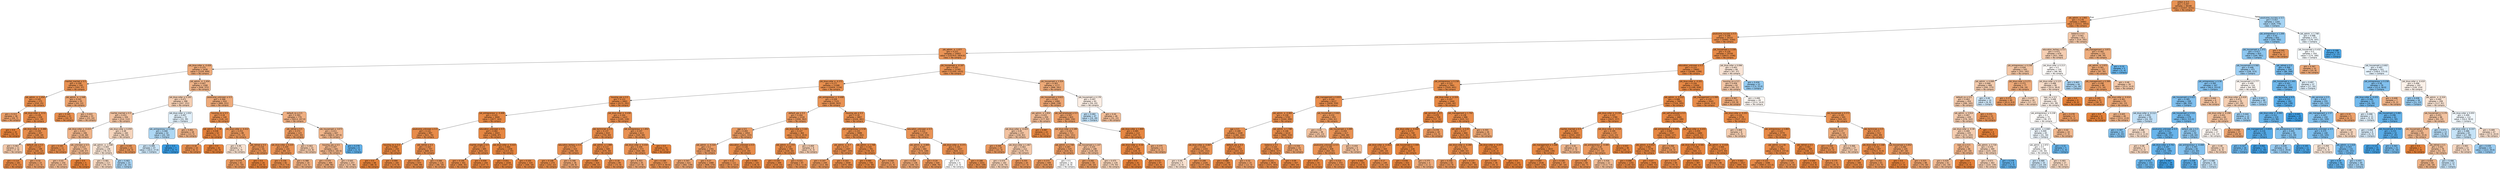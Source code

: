 digraph Tree {
node [shape=box, style="filled, rounded", color="black", fontname="helvetica"] ;
edge [fontname="helvetica"] ;
0 [label=<pdays &le; 0.5<br/>gini = 0.207<br/>samples = 36168<br/>value = [31937, 4231]<br/>class = No compra>, fillcolor="#e89253"] ;
1 [label=<job_admin. &le; 1.842<br/>gini = 0.178<br/>samples = 34963<br/>value = [31511, 3452]<br/>class = No compra>, fillcolor="#e88f4f"] ;
0 -> 1 [labeldistance=2.5, labelangle=45, headlabel="True"] ;
2 [label=<poutcome_success &le; 0.5<br/>gini = 0.168<br/>samples = 34152<br/>value = [30992, 3160]<br/>class = No compra>, fillcolor="#e88e4d"] ;
1 -> 2 ;
3 [label=<job_admin. &le; -1.077<br/>gini = 0.221<br/>samples = 14403<br/>value = [12579.0, 1824.0]<br/>class = No compra>, fillcolor="#e99356"] ;
2 -> 3 ;
4 [label=<job_blue-collar &le; -0.426<br/>gini = 0.375<br/>samples = 1638<br/>value = [1229, 409]<br/>class = No compra>, fillcolor="#eeab7b"] ;
3 -> 4 ;
5 [label=<marital_married &le; 0.5<br/>gini = 0.199<br/>samples = 330<br/>value = [293, 37]<br/>class = No compra>, fillcolor="#e89152"] ;
4 -> 5 ;
6 [label=<job_admin. &le; -1.454<br/>gini = 0.165<br/>samples = 275<br/>value = [250, 25]<br/>class = No compra>, fillcolor="#e88e4d"] ;
5 -> 6 ;
7 [label=<gini = 0.313<br/>samples = 36<br/>value = [29, 7]<br/>class = No compra>, fillcolor="#eb9f69"] ;
6 -> 7 ;
8 [label=<job_blue-collar &le; -0.51<br/>gini = 0.139<br/>samples = 239<br/>value = [221, 18]<br/>class = No compra>, fillcolor="#e78b49"] ;
6 -> 8 ;
9 [label=<gini = 0.0<br/>samples = 32<br/>value = [32, 0]<br/>class = No compra>, fillcolor="#e58139"] ;
8 -> 9 ;
10 [label=<job_blue-collar &le; -0.486<br/>gini = 0.159<br/>samples = 207<br/>value = [189, 18]<br/>class = No compra>, fillcolor="#e78d4c"] ;
8 -> 10 ;
11 [label=<gini = 0.463<br/>samples = 11<br/>value = [7, 4]<br/>class = No compra>, fillcolor="#f4c9aa"] ;
10 -> 11 ;
12 [label=<default_yes &le; 0.5<br/>gini = 0.133<br/>samples = 196<br/>value = [182, 14]<br/>class = No compra>, fillcolor="#e78b48"] ;
10 -> 12 ;
13 [label=<gini = 0.114<br/>samples = 181<br/>value = [170, 11]<br/>class = No compra>, fillcolor="#e78946"] ;
12 -> 13 ;
14 [label=<gini = 0.32<br/>samples = 15<br/>value = [12, 3]<br/>class = No compra>, fillcolor="#eca06a"] ;
12 -> 14 ;
15 [label=<job_admin. &le; -1.548<br/>gini = 0.341<br/>samples = 55<br/>value = [43, 12]<br/>class = No compra>, fillcolor="#eca470"] ;
5 -> 15 ;
16 [label=<gini = 0.165<br/>samples = 22<br/>value = [20, 2]<br/>class = No compra>, fillcolor="#e88e4d"] ;
15 -> 16 ;
17 [label=<gini = 0.422<br/>samples = 33<br/>value = [23, 10]<br/>class = No compra>, fillcolor="#f0b88f"] ;
15 -> 17 ;
18 [label=<job_admin. &le; -1.454<br/>gini = 0.407<br/>samples = 1308<br/>value = [936, 372]<br/>class = No compra>, fillcolor="#efb388"] ;
4 -> 18 ;
19 [label=<job_blue-collar &le; 0.193<br/>gini = 0.471<br/>samples = 398<br/>value = [247, 151]<br/>class = No compra>, fillcolor="#f5ceb2"] ;
18 -> 19 ;
20 [label=<marital_married &le; 0.5<br/>gini = 0.451<br/>samples = 326<br/>value = [214, 112]<br/>class = No compra>, fillcolor="#f3c3a1"] ;
19 -> 20 ;
21 [label=<job_blue-collar &le; -0.415<br/>gini = 0.411<br/>samples = 166<br/>value = [118, 48]<br/>class = No compra>, fillcolor="#f0b48a"] ;
20 -> 21 ;
22 [label=<gini = 0.165<br/>samples = 11<br/>value = [10, 1]<br/>class = No compra>, fillcolor="#e88e4d"] ;
21 -> 22 ;
23 [label=<job_unknown &le; 0.5<br/>gini = 0.423<br/>samples = 155<br/>value = [108, 47]<br/>class = No compra>, fillcolor="#f0b88f"] ;
21 -> 23 ;
24 [label=<gini = 0.43<br/>samples = 150<br/>value = [103, 47]<br/>class = No compra>, fillcolor="#f1ba93"] ;
23 -> 24 ;
25 [label=<gini = 0.0<br/>samples = 5<br/>value = [5, 0]<br/>class = No compra>, fillcolor="#e58139"] ;
23 -> 25 ;
26 [label=<job_blue-collar &le; 0.059<br/>gini = 0.48<br/>samples = 160<br/>value = [96, 64]<br/>class = No compra>, fillcolor="#f6d5bd"] ;
20 -> 26 ;
27 [label=<job_admin. &le; -1.548<br/>gini = 0.493<br/>samples = 139<br/>value = [78, 61]<br/>class = No compra>, fillcolor="#f9e4d4"] ;
26 -> 27 ;
28 [label=<gini = 0.481<br/>samples = 117<br/>value = [70, 47]<br/>class = No compra>, fillcolor="#f6d6be"] ;
27 -> 28 ;
29 [label=<gini = 0.463<br/>samples = 22<br/>value = [8, 14]<br/>class = Compra>, fillcolor="#aad5f4"] ;
27 -> 29 ;
30 [label=<gini = 0.245<br/>samples = 21<br/>value = [18, 3]<br/>class = No compra>, fillcolor="#e9965a"] ;
26 -> 30 ;
31 [label=<job_blue-collar &le; 1.032<br/>gini = 0.497<br/>samples = 72<br/>value = [33, 39]<br/>class = Compra>, fillcolor="#e1f0fb"] ;
19 -> 31 ;
32 [label=<job_entrepreneur &le; 0.238<br/>gini = 0.466<br/>samples = 54<br/>value = [20, 34]<br/>class = Compra>, fillcolor="#add7f4"] ;
31 -> 32 ;
33 [label=<gini = 0.489<br/>samples = 47<br/>value = [20.0, 27.0]<br/>class = Compra>, fillcolor="#cce6f8"] ;
32 -> 33 ;
34 [label=<gini = 0.0<br/>samples = 7<br/>value = [0, 7]<br/>class = Compra>, fillcolor="#399de5"] ;
32 -> 34 ;
35 [label=<gini = 0.401<br/>samples = 18<br/>value = [13, 5]<br/>class = No compra>, fillcolor="#efb185"] ;
31 -> 35 ;
36 [label=<poutcome_unknown &le; 0.5<br/>gini = 0.368<br/>samples = 910<br/>value = [689, 221]<br/>class = No compra>, fillcolor="#eda979"] ;
18 -> 36 ;
37 [label=<housing_no &le; 0.5<br/>gini = 0.18<br/>samples = 140<br/>value = [126, 14]<br/>class = No compra>, fillcolor="#e88f4f"] ;
36 -> 37 ;
38 [label=<job_admin. &le; -1.36<br/>gini = 0.038<br/>samples = 52<br/>value = [51, 1]<br/>class = No compra>, fillcolor="#e6833d"] ;
37 -> 38 ;
39 [label=<gini = 0.18<br/>samples = 10<br/>value = [9, 1]<br/>class = No compra>, fillcolor="#e88f4f"] ;
38 -> 39 ;
40 [label=<gini = 0.0<br/>samples = 42<br/>value = [42, 0]<br/>class = No compra>, fillcolor="#e58139"] ;
38 -> 40 ;
41 [label=<job_blue-collar &le; -0.412<br/>gini = 0.252<br/>samples = 88<br/>value = [75, 13]<br/>class = No compra>, fillcolor="#ea975b"] ;
37 -> 41 ;
42 [label=<gini = 0.49<br/>samples = 7<br/>value = [4, 3]<br/>class = No compra>, fillcolor="#f8e0ce"] ;
41 -> 42 ;
43 [label=<job_retired &le; 0.5<br/>gini = 0.216<br/>samples = 81<br/>value = [71, 10]<br/>class = No compra>, fillcolor="#e99355"] ;
41 -> 43 ;
44 [label=<gini = 0.274<br/>samples = 61<br/>value = [51, 10]<br/>class = No compra>, fillcolor="#ea9a60"] ;
43 -> 44 ;
45 [label=<gini = 0.0<br/>samples = 20<br/>value = [20, 0]<br/>class = No compra>, fillcolor="#e58139"] ;
43 -> 45 ;
46 [label=<default_no &le; 0.5<br/>gini = 0.393<br/>samples = 770<br/>value = [563.0, 207.0]<br/>class = No compra>, fillcolor="#efaf82"] ;
36 -> 46 ;
47 [label=<job_retired &le; 0.5<br/>gini = 0.272<br/>samples = 123<br/>value = [103, 20]<br/>class = No compra>, fillcolor="#ea995f"] ;
46 -> 47 ;
48 [label=<job_blue-collar &le; 0.225<br/>gini = 0.209<br/>samples = 101<br/>value = [89, 12]<br/>class = No compra>, fillcolor="#e99254"] ;
47 -> 48 ;
49 [label=<gini = 0.156<br/>samples = 82<br/>value = [75.0, 7.0]<br/>class = No compra>, fillcolor="#e78d4b"] ;
48 -> 49 ;
50 [label=<gini = 0.388<br/>samples = 19<br/>value = [14, 5]<br/>class = No compra>, fillcolor="#eeae80"] ;
48 -> 50 ;
51 [label=<gini = 0.463<br/>samples = 22<br/>value = [14, 8]<br/>class = No compra>, fillcolor="#f4c9aa"] ;
47 -> 51 ;
52 [label=<job_housemaid &le; 3.673<br/>gini = 0.411<br/>samples = 647<br/>value = [460.0, 187.0]<br/>class = No compra>, fillcolor="#f0b489"] ;
46 -> 52 ;
53 [label=<housing_yes &le; 0.5<br/>gini = 0.407<br/>samples = 641<br/>value = [459.0, 182.0]<br/>class = No compra>, fillcolor="#efb388"] ;
52 -> 53 ;
54 [label=<gini = 0.375<br/>samples = 384<br/>value = [288, 96]<br/>class = No compra>, fillcolor="#eeab7b"] ;
53 -> 54 ;
55 [label=<gini = 0.445<br/>samples = 257<br/>value = [171, 86]<br/>class = No compra>, fillcolor="#f2c09d"] ;
53 -> 55 ;
56 [label=<gini = 0.278<br/>samples = 6<br/>value = [1, 5]<br/>class = Compra>, fillcolor="#61b1ea"] ;
52 -> 56 ;
57 [label=<job_housemaid &le; -0.187<br/>gini = 0.197<br/>samples = 12765<br/>value = [11350, 1415]<br/>class = No compra>, fillcolor="#e89152"] ;
3 -> 57 ;
58 [label=<job_blue-collar &le; -0.372<br/>gini = 0.177<br/>samples = 11588<br/>value = [10454, 1134]<br/>class = No compra>, fillcolor="#e88f4e"] ;
57 -> 58 ;
59 [label=<housing_yes &le; 0.5<br/>gini = 0.122<br/>samples = 4463<br/>value = [4172, 291]<br/>class = No compra>, fillcolor="#e78a47"] ;
58 -> 59 ;
60 [label=<job_entrepreneur &le; -0.408<br/>gini = 0.101<br/>samples = 3040<br/>value = [2877, 163]<br/>class = No compra>, fillcolor="#e68844"] ;
59 -> 60 ;
61 [label=<poutcome_unknown &le; 0.5<br/>gini = 0.141<br/>samples = 997<br/>value = [921, 76]<br/>class = No compra>, fillcolor="#e78b49"] ;
60 -> 61 ;
62 [label=<housing_no &le; 0.5<br/>gini = 0.069<br/>samples = 250<br/>value = [241, 9]<br/>class = No compra>, fillcolor="#e68640"] ;
61 -> 62 ;
63 [label=<gini = 0.0<br/>samples = 68<br/>value = [68, 0]<br/>class = No compra>, fillcolor="#e58139"] ;
62 -> 63 ;
64 [label=<gini = 0.094<br/>samples = 182<br/>value = [173, 9]<br/>class = No compra>, fillcolor="#e68843"] ;
62 -> 64 ;
65 [label=<job_retired &le; 0.5<br/>gini = 0.163<br/>samples = 747<br/>value = [680, 67]<br/>class = No compra>, fillcolor="#e88d4d"] ;
61 -> 65 ;
66 [label=<gini = 0.143<br/>samples = 633<br/>value = [584, 49]<br/>class = No compra>, fillcolor="#e78c4a"] ;
65 -> 66 ;
67 [label=<gini = 0.266<br/>samples = 114<br/>value = [96, 18]<br/>class = No compra>, fillcolor="#ea995e"] ;
65 -> 67 ;
68 [label=<education_unknown &le; 0.5<br/>gini = 0.082<br/>samples = 2043<br/>value = [1956, 87]<br/>class = No compra>, fillcolor="#e68742"] ;
60 -> 68 ;
69 [label=<marital_single &le; 0.5<br/>gini = 0.115<br/>samples = 685<br/>value = [643, 42]<br/>class = No compra>, fillcolor="#e78946"] ;
68 -> 69 ;
70 [label=<gini = 0.146<br/>samples = 441<br/>value = [406, 35]<br/>class = No compra>, fillcolor="#e78c4a"] ;
69 -> 70 ;
71 [label=<gini = 0.056<br/>samples = 244<br/>value = [237, 7]<br/>class = No compra>, fillcolor="#e6853f"] ;
69 -> 71 ;
72 [label=<job_blue-collar &le; -0.415<br/>gini = 0.064<br/>samples = 1358<br/>value = [1313, 45]<br/>class = No compra>, fillcolor="#e68540"] ;
68 -> 72 ;
73 [label=<gini = 0.051<br/>samples = 1034<br/>value = [1007, 27]<br/>class = No compra>, fillcolor="#e6843e"] ;
72 -> 73 ;
74 [label=<gini = 0.105<br/>samples = 324<br/>value = [306, 18]<br/>class = No compra>, fillcolor="#e78845"] ;
72 -> 74 ;
75 [label=<job_blue-collar &le; -0.436<br/>gini = 0.164<br/>samples = 1423<br/>value = [1295, 128]<br/>class = No compra>, fillcolor="#e88d4d"] ;
59 -> 75 ;
76 [label=<job_technician &le; 0.5<br/>gini = 0.137<br/>samples = 810<br/>value = [750, 60]<br/>class = No compra>, fillcolor="#e78b49"] ;
75 -> 76 ;
77 [label=<education_tertiary &le; 0.5<br/>gini = 0.175<br/>samples = 310<br/>value = [280, 30]<br/>class = No compra>, fillcolor="#e88e4e"] ;
76 -> 77 ;
78 [label=<gini = 0.148<br/>samples = 274<br/>value = [252, 22]<br/>class = No compra>, fillcolor="#e78c4a"] ;
77 -> 78 ;
79 [label=<gini = 0.346<br/>samples = 36<br/>value = [28, 8]<br/>class = No compra>, fillcolor="#eca572"] ;
77 -> 79 ;
80 [label=<job_admin. &le; 1.089<br/>gini = 0.113<br/>samples = 500<br/>value = [470, 30]<br/>class = No compra>, fillcolor="#e78946"] ;
76 -> 80 ;
81 [label=<gini = 0.099<br/>samples = 420<br/>value = [398, 22]<br/>class = No compra>, fillcolor="#e68844"] ;
80 -> 81 ;
82 [label=<gini = 0.18<br/>samples = 80<br/>value = [72, 8]<br/>class = No compra>, fillcolor="#e88f4f"] ;
80 -> 82 ;
83 [label=<job_entrepreneur &le; 1.852<br/>gini = 0.197<br/>samples = 613<br/>value = [545, 68]<br/>class = No compra>, fillcolor="#e89152"] ;
75 -> 83 ;
84 [label=<job_blue-collar &le; -0.434<br/>gini = 0.209<br/>samples = 572<br/>value = [504, 68]<br/>class = No compra>, fillcolor="#e99254"] ;
83 -> 84 ;
85 [label=<gini = 0.353<br/>samples = 35<br/>value = [27, 8]<br/>class = No compra>, fillcolor="#eda674"] ;
84 -> 85 ;
86 [label=<gini = 0.198<br/>samples = 537<br/>value = [477.0, 60.0]<br/>class = No compra>, fillcolor="#e89152"] ;
84 -> 86 ;
87 [label=<gini = 0.0<br/>samples = 41<br/>value = [41, 0]<br/>class = No compra>, fillcolor="#e58139"] ;
83 -> 87 ;
88 [label=<job_entrepreneur &le; -0.408<br/>gini = 0.209<br/>samples = 7125<br/>value = [6282, 843]<br/>class = No compra>, fillcolor="#e89254"] ;
58 -> 88 ;
89 [label=<default_yes &le; 0.5<br/>gini = 0.264<br/>samples = 2318<br/>value = [1956, 362]<br/>class = No compra>, fillcolor="#ea985e"] ;
88 -> 89 ;
90 [label=<age &le; 0.5<br/>gini = 0.283<br/>samples = 1954<br/>value = [1621, 333]<br/>class = No compra>, fillcolor="#ea9b62"] ;
89 -> 90 ;
91 [label=<job_admin. &le; -0.324<br/>gini = 0.3<br/>samples = 1701<br/>value = [1388, 313]<br/>class = No compra>, fillcolor="#eb9d66"] ;
90 -> 91 ;
92 [label=<gini = 0.347<br/>samples = 621<br/>value = [482, 139]<br/>class = No compra>, fillcolor="#eca572"] ;
91 -> 92 ;
93 [label=<gini = 0.27<br/>samples = 1080<br/>value = [906, 174]<br/>class = No compra>, fillcolor="#ea995f"] ;
91 -> 93 ;
94 [label=<education_unknown &le; 0.5<br/>gini = 0.146<br/>samples = 253<br/>value = [233, 20]<br/>class = No compra>, fillcolor="#e78c4a"] ;
90 -> 94 ;
95 [label=<gini = 0.22<br/>samples = 111<br/>value = [97.0, 14.0]<br/>class = No compra>, fillcolor="#e99356"] ;
94 -> 95 ;
96 [label=<gini = 0.081<br/>samples = 142<br/>value = [136, 6]<br/>class = No compra>, fillcolor="#e68742"] ;
94 -> 96 ;
97 [label=<job_blue-collar &le; 3.101<br/>gini = 0.147<br/>samples = 364<br/>value = [335.0, 29.0]<br/>class = No compra>, fillcolor="#e78c4a"] ;
89 -> 97 ;
98 [label=<job_admin. &le; 1.372<br/>gini = 0.135<br/>samples = 356<br/>value = [330, 26]<br/>class = No compra>, fillcolor="#e78b49"] ;
97 -> 98 ;
99 [label=<gini = 0.105<br/>samples = 269<br/>value = [254, 15]<br/>class = No compra>, fillcolor="#e78845"] ;
98 -> 99 ;
100 [label=<gini = 0.221<br/>samples = 87<br/>value = [76.0, 11.0]<br/>class = No compra>, fillcolor="#e99356"] ;
98 -> 100 ;
101 [label=<gini = 0.469<br/>samples = 8<br/>value = [5, 3]<br/>class = No compra>, fillcolor="#f5cdb0"] ;
97 -> 101 ;
102 [label=<housing_yes &le; 0.5<br/>gini = 0.18<br/>samples = 4807<br/>value = [4326, 481]<br/>class = No compra>, fillcolor="#e88f4f"] ;
88 -> 102 ;
103 [label=<job_entrepreneur &le; 0.56<br/>gini = 0.155<br/>samples = 3088<br/>value = [2826, 262]<br/>class = No compra>, fillcolor="#e78d4b"] ;
102 -> 103 ;
104 [label=<job_admin. &le; -0.7<br/>gini = 0.173<br/>samples = 2307<br/>value = [2087, 220]<br/>class = No compra>, fillcolor="#e88e4e"] ;
103 -> 104 ;
105 [label=<gini = 0.247<br/>samples = 249<br/>value = [213, 36]<br/>class = No compra>, fillcolor="#e9965a"] ;
104 -> 105 ;
106 [label=<gini = 0.163<br/>samples = 2058<br/>value = [1874, 184]<br/>class = No compra>, fillcolor="#e88d4c"] ;
104 -> 106 ;
107 [label=<job_admin. &le; 1.748<br/>gini = 0.102<br/>samples = 781<br/>value = [739, 42]<br/>class = No compra>, fillcolor="#e68844"] ;
103 -> 107 ;
108 [label=<gini = 0.095<br/>samples = 756<br/>value = [718, 38]<br/>class = No compra>, fillcolor="#e68843"] ;
107 -> 108 ;
109 [label=<gini = 0.269<br/>samples = 25<br/>value = [21, 4]<br/>class = No compra>, fillcolor="#ea995f"] ;
107 -> 109 ;
110 [label=<education_unknown &le; 0.5<br/>gini = 0.222<br/>samples = 1719<br/>value = [1500, 219]<br/>class = No compra>, fillcolor="#e99356"] ;
102 -> 110 ;
111 [label=<job_admin. &le; -0.889<br/>gini = 0.267<br/>samples = 682<br/>value = [574, 108]<br/>class = No compra>, fillcolor="#ea995e"] ;
110 -> 111 ;
112 [label=<gini = 0.356<br/>samples = 138<br/>value = [106, 32]<br/>class = No compra>, fillcolor="#eda775"] ;
111 -> 112 ;
113 [label=<gini = 0.24<br/>samples = 544<br/>value = [468, 76]<br/>class = No compra>, fillcolor="#e99559"] ;
111 -> 113 ;
114 [label=<job_blue-collar &le; -0.371<br/>gini = 0.191<br/>samples = 1037<br/>value = [926, 111]<br/>class = No compra>, fillcolor="#e89051"] ;
110 -> 114 ;
115 [label=<gini = 0.5<br/>samples = 6<br/>value = [3, 3]<br/>class = No compra>, fillcolor="#ffffff"] ;
114 -> 115 ;
116 [label=<gini = 0.188<br/>samples = 1031<br/>value = [923, 108]<br/>class = No compra>, fillcolor="#e89050"] ;
114 -> 116 ;
117 [label=<job_housemaid &le; 3.324<br/>gini = 0.363<br/>samples = 1177<br/>value = [896, 281]<br/>class = No compra>, fillcolor="#eda977"] ;
57 -> 117 ;
118 [label=<job_housemaid &le; 0.622<br/>gini = 0.343<br/>samples = 1084<br/>value = [846, 238]<br/>class = No compra>, fillcolor="#eca471"] ;
117 -> 118 ;
119 [label=<job_admin. &le; 1.654<br/>gini = 0.433<br/>samples = 259<br/>value = [177, 82]<br/>class = No compra>, fillcolor="#f1bb95"] ;
118 -> 119 ;
120 [label=<job_blue-collar &le; -0.425<br/>gini = 0.45<br/>samples = 237<br/>value = [156, 81]<br/>class = No compra>, fillcolor="#f2c2a0"] ;
119 -> 120 ;
121 [label=<gini = 0.269<br/>samples = 25<br/>value = [21, 4]<br/>class = No compra>, fillcolor="#ea995f"] ;
120 -> 121 ;
122 [label=<job_blue-collar &le; 1.467<br/>gini = 0.463<br/>samples = 212<br/>value = [135, 77]<br/>class = No compra>, fillcolor="#f4c9aa"] ;
120 -> 122 ;
123 [label=<gini = 0.474<br/>samples = 192<br/>value = [118, 74]<br/>class = No compra>, fillcolor="#f5d0b5"] ;
122 -> 123 ;
124 [label=<gini = 0.255<br/>samples = 20<br/>value = [17, 3]<br/>class = No compra>, fillcolor="#ea975c"] ;
122 -> 124 ;
125 [label=<gini = 0.087<br/>samples = 22<br/>value = [21, 1]<br/>class = No compra>, fillcolor="#e68742"] ;
119 -> 125 ;
126 [label=<job_self-employed &le; 0.5<br/>gini = 0.307<br/>samples = 825<br/>value = [669, 156]<br/>class = No compra>, fillcolor="#eb9e67"] ;
118 -> 126 ;
127 [label=<job_blue-collar &le; 0.189<br/>gini = 0.334<br/>samples = 713<br/>value = [562, 151]<br/>class = No compra>, fillcolor="#eca36e"] ;
126 -> 127 ;
128 [label=<job_admin. &le; 1.748<br/>gini = 0.287<br/>samples = 525<br/>value = [434, 91]<br/>class = No compra>, fillcolor="#ea9b63"] ;
127 -> 128 ;
129 [label=<gini = 0.273<br/>samples = 509<br/>value = [426, 83]<br/>class = No compra>, fillcolor="#ea9a60"] ;
128 -> 129 ;
130 [label=<gini = 0.5<br/>samples = 16<br/>value = [8, 8]<br/>class = No compra>, fillcolor="#ffffff"] ;
128 -> 130 ;
131 [label=<job_housemaid &le; 1.147<br/>gini = 0.435<br/>samples = 188<br/>value = [128, 60]<br/>class = No compra>, fillcolor="#f1bc96"] ;
127 -> 131 ;
132 [label=<gini = 0.282<br/>samples = 59<br/>value = [49, 10]<br/>class = No compra>, fillcolor="#ea9b61"] ;
131 -> 132 ;
133 [label=<gini = 0.475<br/>samples = 129<br/>value = [79, 50]<br/>class = No compra>, fillcolor="#f5d1b6"] ;
131 -> 133 ;
134 [label=<job_blue-collar &le; 1.869<br/>gini = 0.085<br/>samples = 112<br/>value = [107, 5]<br/>class = No compra>, fillcolor="#e68742"] ;
126 -> 134 ;
135 [label=<job_blue-collar &le; -0.34<br/>gini = 0.071<br/>samples = 108<br/>value = [104, 4]<br/>class = No compra>, fillcolor="#e68641"] ;
134 -> 135 ;
136 [label=<gini = 0.0<br/>samples = 41<br/>value = [41, 0]<br/>class = No compra>, fillcolor="#e58139"] ;
135 -> 136 ;
137 [label=<gini = 0.112<br/>samples = 67<br/>value = [63, 4]<br/>class = No compra>, fillcolor="#e78946"] ;
135 -> 137 ;
138 [label=<gini = 0.375<br/>samples = 4<br/>value = [3, 1]<br/>class = No compra>, fillcolor="#eeab7b"] ;
134 -> 138 ;
139 [label=<job_housemaid &le; 4.178<br/>gini = 0.497<br/>samples = 93<br/>value = [50, 43]<br/>class = No compra>, fillcolor="#fbede3"] ;
117 -> 139 ;
140 [label=<gini = 0.482<br/>samples = 47<br/>value = [19, 28]<br/>class = Compra>, fillcolor="#bfe0f7"] ;
139 -> 140 ;
141 [label=<gini = 0.44<br/>samples = 46<br/>value = [31, 15]<br/>class = No compra>, fillcolor="#f2be99"] ;
139 -> 141 ;
142 [label=<job_housemaid &le; 3.339<br/>gini = 0.126<br/>samples = 19749<br/>value = [18413, 1336]<br/>class = No compra>, fillcolor="#e78a47"] ;
2 -> 142 ;
143 [label=<education_unknown &le; 0.5<br/>gini = 0.123<br/>samples = 19665<br/>value = [18366, 1299]<br/>class = No compra>, fillcolor="#e78a47"] ;
142 -> 143 ;
144 [label=<job_entrepreneur &le; 0.238<br/>gini = 0.153<br/>samples = 7661<br/>value = [7020, 641]<br/>class = No compra>, fillcolor="#e78d4b"] ;
143 -> 144 ;
145 [label=<job_management &le; 0.833<br/>gini = 0.164<br/>samples = 6217<br/>value = [5658, 559]<br/>class = No compra>, fillcolor="#e88d4d"] ;
144 -> 145 ;
146 [label=<job_admin. &le; -0.983<br/>gini = 0.158<br/>samples = 5762<br/>value = [5264, 498]<br/>class = No compra>, fillcolor="#e78d4c"] ;
145 -> 146 ;
147 [label=<age &le; 0.5<br/>gini = 0.189<br/>samples = 1548<br/>value = [1384, 164]<br/>class = No compra>, fillcolor="#e89050"] ;
146 -> 147 ;
148 [label=<job_blue-collar &le; -0.667<br/>gini = 0.202<br/>samples = 1333<br/>value = [1181, 152]<br/>class = No compra>, fillcolor="#e89152"] ;
147 -> 148 ;
149 [label=<gini = 0.49<br/>samples = 7<br/>value = [4, 3]<br/>class = No compra>, fillcolor="#f8e0ce"] ;
148 -> 149 ;
150 [label=<gini = 0.199<br/>samples = 1326<br/>value = [1177, 149]<br/>class = No compra>, fillcolor="#e89152"] ;
148 -> 150 ;
151 [label=<default_yes &le; 0.5<br/>gini = 0.105<br/>samples = 215<br/>value = [203, 12]<br/>class = No compra>, fillcolor="#e78845"] ;
147 -> 151 ;
152 [label=<gini = 0.086<br/>samples = 200<br/>value = [191, 9]<br/>class = No compra>, fillcolor="#e68742"] ;
151 -> 152 ;
153 [label=<gini = 0.32<br/>samples = 15<br/>value = [12, 3]<br/>class = No compra>, fillcolor="#eca06a"] ;
151 -> 153 ;
154 [label=<job_admin. &le; 1.748<br/>gini = 0.146<br/>samples = 4214<br/>value = [3880, 334]<br/>class = No compra>, fillcolor="#e78c4a"] ;
146 -> 154 ;
155 [label=<balance &le; 0.5<br/>gini = 0.144<br/>samples = 4181<br/>value = [3854, 327]<br/>class = No compra>, fillcolor="#e78c4a"] ;
154 -> 155 ;
156 [label=<gini = 0.151<br/>samples = 3674<br/>value = [3371, 303]<br/>class = No compra>, fillcolor="#e78c4b"] ;
155 -> 156 ;
157 [label=<gini = 0.09<br/>samples = 507<br/>value = [483, 24]<br/>class = No compra>, fillcolor="#e68743"] ;
155 -> 157 ;
158 [label=<gini = 0.334<br/>samples = 33<br/>value = [26, 7]<br/>class = No compra>, fillcolor="#eca36e"] ;
154 -> 158 ;
159 [label=<job_housemaid &le; 0.602<br/>gini = 0.232<br/>samples = 455<br/>value = [394, 61]<br/>class = No compra>, fillcolor="#e99558"] ;
145 -> 159 ;
160 [label=<gini = 0.45<br/>samples = 38<br/>value = [25, 13]<br/>class = No compra>, fillcolor="#f3c3a0"] ;
159 -> 160 ;
161 [label=<job_housemaid &le; 3.289<br/>gini = 0.204<br/>samples = 417<br/>value = [369, 48]<br/>class = No compra>, fillcolor="#e89153"] ;
159 -> 161 ;
162 [label=<poutcome_unknown &le; 0.5<br/>gini = 0.196<br/>samples = 408<br/>value = [363, 45]<br/>class = No compra>, fillcolor="#e89152"] ;
161 -> 162 ;
163 [label=<gini = 0.07<br/>samples = 55<br/>value = [53, 2]<br/>class = No compra>, fillcolor="#e68640"] ;
162 -> 163 ;
164 [label=<gini = 0.214<br/>samples = 353<br/>value = [310, 43]<br/>class = No compra>, fillcolor="#e99254"] ;
162 -> 164 ;
165 [label=<gini = 0.444<br/>samples = 9<br/>value = [6, 3]<br/>class = No compra>, fillcolor="#f2c09c"] ;
161 -> 165 ;
166 [label=<job_blue-collar &le; -0.324<br/>gini = 0.107<br/>samples = 1444<br/>value = [1362, 82]<br/>class = No compra>, fillcolor="#e78945"] ;
144 -> 166 ;
167 [label=<job_services &le; 0.5<br/>gini = 0.078<br/>samples = 758<br/>value = [727, 31]<br/>class = No compra>, fillcolor="#e68641"] ;
166 -> 167 ;
168 [label=<job_blue-collar &le; -0.445<br/>gini = 0.073<br/>samples = 740<br/>value = [712, 28]<br/>class = No compra>, fillcolor="#e68641"] ;
167 -> 168 ;
169 [label=<job_blue-collar &le; -0.463<br/>gini = 0.117<br/>samples = 304<br/>value = [285, 19]<br/>class = No compra>, fillcolor="#e78946"] ;
168 -> 169 ;
170 [label=<gini = 0.062<br/>samples = 155<br/>value = [150, 5]<br/>class = No compra>, fillcolor="#e68540"] ;
169 -> 170 ;
171 [label=<gini = 0.17<br/>samples = 149<br/>value = [135, 14]<br/>class = No compra>, fillcolor="#e88e4e"] ;
169 -> 171 ;
172 [label=<job_housemaid &le; 3.309<br/>gini = 0.04<br/>samples = 436<br/>value = [427, 9]<br/>class = No compra>, fillcolor="#e6843d"] ;
168 -> 172 ;
173 [label=<gini = 0.036<br/>samples = 432<br/>value = [424, 8]<br/>class = No compra>, fillcolor="#e5833d"] ;
172 -> 173 ;
174 [label=<gini = 0.375<br/>samples = 4<br/>value = [3, 1]<br/>class = No compra>, fillcolor="#eeab7b"] ;
172 -> 174 ;
175 [label=<gini = 0.278<br/>samples = 18<br/>value = [15, 3]<br/>class = No compra>, fillcolor="#ea9a61"] ;
167 -> 175 ;
176 [label=<job_management &le; 1.702<br/>gini = 0.138<br/>samples = 686<br/>value = [635, 51]<br/>class = No compra>, fillcolor="#e78b49"] ;
166 -> 176 ;
177 [label=<job_admin. &le; 0.43<br/>gini = 0.127<br/>samples = 660<br/>value = [615, 45]<br/>class = No compra>, fillcolor="#e78a47"] ;
176 -> 177 ;
178 [label=<job_blue-collar &le; -0.284<br/>gini = 0.151<br/>samples = 523<br/>value = [480, 43]<br/>class = No compra>, fillcolor="#e78c4b"] ;
177 -> 178 ;
179 [label=<gini = 0.248<br/>samples = 62<br/>value = [53, 9]<br/>class = No compra>, fillcolor="#e9965b"] ;
178 -> 179 ;
180 [label=<gini = 0.137<br/>samples = 461<br/>value = [427, 34]<br/>class = No compra>, fillcolor="#e78b49"] ;
178 -> 180 ;
181 [label=<job_blue-collar &le; -0.207<br/>gini = 0.029<br/>samples = 137<br/>value = [135, 2]<br/>class = No compra>, fillcolor="#e5833c"] ;
177 -> 181 ;
182 [label=<gini = 0.105<br/>samples = 36<br/>value = [34, 2]<br/>class = No compra>, fillcolor="#e78845"] ;
181 -> 182 ;
183 [label=<gini = 0.0<br/>samples = 101<br/>value = [101, 0]<br/>class = No compra>, fillcolor="#e58139"] ;
181 -> 183 ;
184 [label=<gini = 0.355<br/>samples = 26<br/>value = [20, 6]<br/>class = No compra>, fillcolor="#eda774"] ;
176 -> 184 ;
185 [label=<job_blue-collar &le; -0.201<br/>gini = 0.104<br/>samples = 12004<br/>value = [11346, 658]<br/>class = No compra>, fillcolor="#e78844"] ;
143 -> 185 ;
186 [label=<job_admin. &le; -0.512<br/>gini = 0.086<br/>samples = 7661<br/>value = [7316, 345]<br/>class = No compra>, fillcolor="#e68742"] ;
185 -> 186 ;
187 [label=<job_blue-collar &le; -0.239<br/>gini = 0.107<br/>samples = 2780<br/>value = [2623, 157]<br/>class = No compra>, fillcolor="#e78945"] ;
186 -> 187 ;
188 [label=<marital_married &le; 0.5<br/>gini = 0.102<br/>samples = 2643<br/>value = [2501, 142]<br/>class = No compra>, fillcolor="#e68844"] ;
187 -> 188 ;
189 [label=<job_management &le; 1.268<br/>gini = 0.1<br/>samples = 2633<br/>value = [2494, 139]<br/>class = No compra>, fillcolor="#e68844"] ;
188 -> 189 ;
190 [label=<gini = 0.097<br/>samples = 2536<br/>value = [2407, 129]<br/>class = No compra>, fillcolor="#e68844"] ;
189 -> 190 ;
191 [label=<gini = 0.185<br/>samples = 97<br/>value = [87, 10]<br/>class = No compra>, fillcolor="#e88f50"] ;
189 -> 191 ;
192 [label=<gini = 0.42<br/>samples = 10<br/>value = [7, 3]<br/>class = No compra>, fillcolor="#f0b78e"] ;
188 -> 192 ;
193 [label=<job_blue-collar &le; -0.214<br/>gini = 0.195<br/>samples = 137<br/>value = [122, 15]<br/>class = No compra>, fillcolor="#e89051"] ;
187 -> 193 ;
194 [label=<job_entrepreneur &le; -0.085<br/>gini = 0.26<br/>samples = 91<br/>value = [77, 14]<br/>class = No compra>, fillcolor="#ea985d"] ;
193 -> 194 ;
195 [label=<gini = 0.182<br/>samples = 69<br/>value = [62, 7]<br/>class = No compra>, fillcolor="#e88f4f"] ;
194 -> 195 ;
196 [label=<gini = 0.434<br/>samples = 22<br/>value = [15.0, 7.0]<br/>class = No compra>, fillcolor="#f1bc95"] ;
194 -> 196 ;
197 [label=<gini = 0.043<br/>samples = 46<br/>value = [45, 1]<br/>class = No compra>, fillcolor="#e6843d"] ;
193 -> 197 ;
198 [label=<job_self-employed &le; 0.5<br/>gini = 0.074<br/>samples = 4881<br/>value = [4693, 188]<br/>class = No compra>, fillcolor="#e68641"] ;
186 -> 198 ;
199 [label=<job_entrepreneur &le; 6.693<br/>gini = 0.082<br/>samples = 3197<br/>value = [3060, 137]<br/>class = No compra>, fillcolor="#e68742"] ;
198 -> 199 ;
200 [label=<job_admin. &le; 0.053<br/>gini = 0.081<br/>samples = 3178<br/>value = [3044, 134]<br/>class = No compra>, fillcolor="#e68742"] ;
199 -> 200 ;
201 [label=<gini = 0.098<br/>samples = 1202<br/>value = [1140, 62]<br/>class = No compra>, fillcolor="#e68844"] ;
200 -> 201 ;
202 [label=<gini = 0.07<br/>samples = 1976<br/>value = [1904, 72]<br/>class = No compra>, fillcolor="#e68640"] ;
200 -> 202 ;
203 [label=<gini = 0.266<br/>samples = 19<br/>value = [16, 3]<br/>class = No compra>, fillcolor="#ea995e"] ;
199 -> 203 ;
204 [label=<job_blue-collar &le; -0.431<br/>gini = 0.059<br/>samples = 1684<br/>value = [1633, 51]<br/>class = No compra>, fillcolor="#e6853f"] ;
198 -> 204 ;
205 [label=<job_blue-collar &le; -0.581<br/>gini = 0.038<br/>samples = 571<br/>value = [560, 11]<br/>class = No compra>, fillcolor="#e6833d"] ;
204 -> 205 ;
206 [label=<gini = 0.112<br/>samples = 84<br/>value = [79, 5]<br/>class = No compra>, fillcolor="#e78946"] ;
205 -> 206 ;
207 [label=<gini = 0.024<br/>samples = 487<br/>value = [481, 6]<br/>class = No compra>, fillcolor="#e5833b"] ;
205 -> 207 ;
208 [label=<job_admin. &le; -0.418<br/>gini = 0.069<br/>samples = 1113<br/>value = [1073, 40]<br/>class = No compra>, fillcolor="#e68640"] ;
204 -> 208 ;
209 [label=<gini = 0.15<br/>samples = 86<br/>value = [79.0, 7.0]<br/>class = No compra>, fillcolor="#e78c4b"] ;
208 -> 209 ;
210 [label=<gini = 0.062<br/>samples = 1027<br/>value = [994, 33]<br/>class = No compra>, fillcolor="#e68540"] ;
208 -> 210 ;
211 [label=<job_management &le; 0.399<br/>gini = 0.134<br/>samples = 4343<br/>value = [4030, 313]<br/>class = No compra>, fillcolor="#e78b48"] ;
185 -> 211 ;
212 [label=<job_blue-collar &le; -0.201<br/>gini = 0.124<br/>samples = 3778<br/>value = [3527, 251]<br/>class = No compra>, fillcolor="#e78a47"] ;
211 -> 212 ;
213 [label=<gini = 0.469<br/>samples = 8<br/>value = [5, 3]<br/>class = No compra>, fillcolor="#f5cdb0"] ;
212 -> 213 ;
214 [label=<job_entrepreneur &le; 0.883<br/>gini = 0.123<br/>samples = 3770<br/>value = [3522, 248]<br/>class = No compra>, fillcolor="#e78a47"] ;
212 -> 214 ;
215 [label=<job_admin. &le; 1.56<br/>gini = 0.129<br/>samples = 3421<br/>value = [3184.0, 237.0]<br/>class = No compra>, fillcolor="#e78a48"] ;
214 -> 215 ;
216 [label=<gini = 0.125<br/>samples = 3286<br/>value = [3065.0, 221.0]<br/>class = No compra>, fillcolor="#e78a47"] ;
215 -> 216 ;
217 [label=<gini = 0.209<br/>samples = 135<br/>value = [119, 16]<br/>class = No compra>, fillcolor="#e89254"] ;
215 -> 217 ;
218 [label=<job_retired &le; 0.5<br/>gini = 0.061<br/>samples = 349<br/>value = [338, 11]<br/>class = No compra>, fillcolor="#e6853f"] ;
214 -> 218 ;
219 [label=<gini = 0.049<br/>samples = 318<br/>value = [310, 8]<br/>class = No compra>, fillcolor="#e6843e"] ;
218 -> 219 ;
220 [label=<gini = 0.175<br/>samples = 31<br/>value = [28, 3]<br/>class = No compra>, fillcolor="#e88e4e"] ;
218 -> 220 ;
221 [label=<job_housemaid &le; 0.572<br/>gini = 0.195<br/>samples = 565<br/>value = [503, 62]<br/>class = No compra>, fillcolor="#e89151"] ;
211 -> 221 ;
222 [label=<housing_no &le; 0.5<br/>gini = 0.37<br/>samples = 53<br/>value = [40, 13]<br/>class = No compra>, fillcolor="#edaa79"] ;
221 -> 222 ;
223 [label=<gini = 0.204<br/>samples = 26<br/>value = [23, 3]<br/>class = No compra>, fillcolor="#e89153"] ;
222 -> 223 ;
224 [label=<gini = 0.466<br/>samples = 27<br/>value = [17, 10]<br/>class = No compra>, fillcolor="#f4cbad"] ;
222 -> 224 ;
225 [label=<job_technician &le; 0.5<br/>gini = 0.173<br/>samples = 512<br/>value = [463, 49]<br/>class = No compra>, fillcolor="#e88e4e"] ;
221 -> 225 ;
226 [label=<job_blue-collar &le; 1.166<br/>gini = 0.141<br/>samples = 407<br/>value = [376.0, 31.0]<br/>class = No compra>, fillcolor="#e78b49"] ;
225 -> 226 ;
227 [label=<gini = 0.119<br/>samples = 346<br/>value = [324, 22]<br/>class = No compra>, fillcolor="#e78a46"] ;
226 -> 227 ;
228 [label=<gini = 0.252<br/>samples = 61<br/>value = [52, 9]<br/>class = No compra>, fillcolor="#ea975b"] ;
226 -> 228 ;
229 [label=<job_housemaid &le; 0.852<br/>gini = 0.284<br/>samples = 105<br/>value = [87, 18]<br/>class = No compra>, fillcolor="#ea9b62"] ;
225 -> 229 ;
230 [label=<gini = 0.0<br/>samples = 17<br/>value = [17, 0]<br/>class = No compra>, fillcolor="#e58139"] ;
229 -> 230 ;
231 [label=<gini = 0.325<br/>samples = 88<br/>value = [70, 18]<br/>class = No compra>, fillcolor="#eca16c"] ;
229 -> 231 ;
232 [label=<job_blue-collar &le; 0.096<br/>gini = 0.493<br/>samples = 84<br/>value = [47, 37]<br/>class = No compra>, fillcolor="#f9e4d5"] ;
142 -> 232 ;
233 [label=<housing_no &le; 0.5<br/>gini = 0.458<br/>samples = 62<br/>value = [40, 22]<br/>class = No compra>, fillcolor="#f3c6a6"] ;
232 -> 233 ;
234 [label=<gini = 0.367<br/>samples = 33<br/>value = [25, 8]<br/>class = No compra>, fillcolor="#eda978"] ;
233 -> 234 ;
235 [label=<gini = 0.499<br/>samples = 29<br/>value = [15.0, 14.0]<br/>class = No compra>, fillcolor="#fdf7f2"] ;
233 -> 235 ;
236 [label=<gini = 0.434<br/>samples = 22<br/>value = [7.0, 15.0]<br/>class = Compra>, fillcolor="#95cbf1"] ;
232 -> 236 ;
237 [label=<balance &le; 0.5<br/>gini = 0.461<br/>samples = 811<br/>value = [519, 292]<br/>class = No compra>, fillcolor="#f4c8a8"] ;
1 -> 237 ;
238 [label=<education_tertiary &le; 0.5<br/>gini = 0.471<br/>samples = 679<br/>value = [421, 258]<br/>class = No compra>, fillcolor="#f5ceb2"] ;
237 -> 238 ;
239 [label=<job_entrepreneur &le; 0.238<br/>gini = 0.456<br/>samples = 545<br/>value = [353, 192]<br/>class = No compra>, fillcolor="#f3c6a5"] ;
238 -> 239 ;
240 [label=<job_admin. &le; 4.008<br/>gini = 0.466<br/>samples = 468<br/>value = [295, 173]<br/>class = No compra>, fillcolor="#f4cbad"] ;
239 -> 240 ;
241 [label=<default_no &le; 0.5<br/>gini = 0.463<br/>samples = 454<br/>value = [289, 165]<br/>class = No compra>, fillcolor="#f4c9aa"] ;
240 -> 241 ;
242 [label=<job_admin. &le; 3.914<br/>gini = 0.467<br/>samples = 439<br/>value = [276, 163]<br/>class = No compra>, fillcolor="#f4cbae"] ;
241 -> 242 ;
243 [label=<job_blue-collar &le; -0.39<br/>gini = 0.469<br/>samples = 435<br/>value = [272, 163]<br/>class = No compra>, fillcolor="#f5cdb0"] ;
242 -> 243 ;
244 [label=<loan_no &le; 0.5<br/>gini = 0.41<br/>samples = 66<br/>value = [47, 19]<br/>class = No compra>, fillcolor="#f0b489"] ;
243 -> 244 ;
245 [label=<gini = 0.429<br/>samples = 61<br/>value = [42, 19]<br/>class = No compra>, fillcolor="#f1ba93"] ;
244 -> 245 ;
246 [label=<gini = 0.0<br/>samples = 5<br/>value = [5, 0]<br/>class = No compra>, fillcolor="#e58139"] ;
244 -> 246 ;
247 [label=<job_admin. &le; 3.726<br/>gini = 0.476<br/>samples = 369<br/>value = [225, 144]<br/>class = No compra>, fillcolor="#f6d2b8"] ;
243 -> 247 ;
248 [label=<gini = 0.473<br/>samples = 363<br/>value = [224, 139]<br/>class = No compra>, fillcolor="#f5cfb4"] ;
247 -> 248 ;
249 [label=<gini = 0.278<br/>samples = 6<br/>value = [1, 5]<br/>class = Compra>, fillcolor="#61b1ea"] ;
247 -> 249 ;
250 [label=<gini = 0.0<br/>samples = 4<br/>value = [4, 0]<br/>class = No compra>, fillcolor="#e58139"] ;
242 -> 250 ;
251 [label=<gini = 0.231<br/>samples = 15<br/>value = [13, 2]<br/>class = No compra>, fillcolor="#e99457"] ;
241 -> 251 ;
252 [label=<gini = 0.49<br/>samples = 14<br/>value = [6, 8]<br/>class = Compra>, fillcolor="#cee6f8"] ;
240 -> 252 ;
253 [label=<job_blue-collar &le; 0.271<br/>gini = 0.372<br/>samples = 77<br/>value = [58, 19]<br/>class = No compra>, fillcolor="#eeaa7a"] ;
239 -> 253 ;
254 [label=<gini = 0.273<br/>samples = 49<br/>value = [41.0, 8.0]<br/>class = No compra>, fillcolor="#ea9a60"] ;
253 -> 254 ;
255 [label=<gini = 0.477<br/>samples = 28<br/>value = [17, 11]<br/>class = No compra>, fillcolor="#f6d3b9"] ;
253 -> 255 ;
256 [label=<job_blue-collar &le; 0.213<br/>gini = 0.5<br/>samples = 134<br/>value = [68, 66]<br/>class = No compra>, fillcolor="#fefbf9"] ;
238 -> 256 ;
257 [label=<job_blue-collar &le; 0.123<br/>gini = 0.488<br/>samples = 90<br/>value = [52.0, 38.0]<br/>class = No compra>, fillcolor="#f8ddca"] ;
256 -> 257 ;
258 [label=<loan_no &le; 0.5<br/>gini = 0.498<br/>samples = 81<br/>value = [43, 38]<br/>class = No compra>, fillcolor="#fcf0e8"] ;
257 -> 258 ;
259 [label=<job_entrepreneur &le; 0.238<br/>gini = 0.5<br/>samples = 75<br/>value = [38, 37]<br/>class = No compra>, fillcolor="#fefcfa"] ;
258 -> 259 ;
260 [label=<job_admin. &le; 4.008<br/>gini = 0.499<br/>samples = 65<br/>value = [31, 34]<br/>class = Compra>, fillcolor="#eef6fd"] ;
259 -> 260 ;
261 [label=<job_admin. &le; 2.972<br/>gini = 0.5<br/>samples = 60<br/>value = [30, 30]<br/>class = No compra>, fillcolor="#ffffff"] ;
260 -> 261 ;
262 [label=<gini = 0.489<br/>samples = 33<br/>value = [14, 19]<br/>class = Compra>, fillcolor="#cbe5f8"] ;
261 -> 262 ;
263 [label=<gini = 0.483<br/>samples = 27<br/>value = [16, 11]<br/>class = No compra>, fillcolor="#f7d8c1"] ;
261 -> 263 ;
264 [label=<gini = 0.32<br/>samples = 5<br/>value = [1, 4]<br/>class = Compra>, fillcolor="#6ab6ec"] ;
260 -> 264 ;
265 [label=<gini = 0.42<br/>samples = 10<br/>value = [7, 3]<br/>class = No compra>, fillcolor="#f0b78e"] ;
259 -> 265 ;
266 [label=<gini = 0.278<br/>samples = 6<br/>value = [5, 1]<br/>class = No compra>, fillcolor="#ea9a61"] ;
258 -> 266 ;
267 [label=<gini = 0.0<br/>samples = 9<br/>value = [9, 0]<br/>class = No compra>, fillcolor="#e58139"] ;
257 -> 267 ;
268 [label=<gini = 0.463<br/>samples = 44<br/>value = [16, 28]<br/>class = Compra>, fillcolor="#aad5f4"] ;
256 -> 268 ;
269 [label=<job_management &le; 3.872<br/>gini = 0.382<br/>samples = 132<br/>value = [98, 34]<br/>class = No compra>, fillcolor="#eead7e"] ;
237 -> 269 ;
270 [label=<job_admin. &le; 2.972<br/>gini = 0.361<br/>samples = 127<br/>value = [97, 30]<br/>class = No compra>, fillcolor="#eda876"] ;
269 -> 270 ;
271 [label=<job_management &le; 0.399<br/>gini = 0.298<br/>samples = 88<br/>value = [72, 16]<br/>class = No compra>, fillcolor="#eb9d65"] ;
270 -> 271 ;
272 [label=<gini = 0.165<br/>samples = 33<br/>value = [30, 3]<br/>class = No compra>, fillcolor="#e88e4d"] ;
271 -> 272 ;
273 [label=<job_blue-collar &le; -0.414<br/>gini = 0.361<br/>samples = 55<br/>value = [42, 13]<br/>class = No compra>, fillcolor="#eda876"] ;
271 -> 273 ;
274 [label=<gini = 0.0<br/>samples = 9<br/>value = [9, 0]<br/>class = No compra>, fillcolor="#e58139"] ;
273 -> 274 ;
275 [label=<gini = 0.405<br/>samples = 46<br/>value = [33.0, 13.0]<br/>class = No compra>, fillcolor="#efb387"] ;
273 -> 275 ;
276 [label=<gini = 0.46<br/>samples = 39<br/>value = [25.0, 14.0]<br/>class = No compra>, fillcolor="#f4c8a8"] ;
270 -> 276 ;
277 [label=<gini = 0.32<br/>samples = 5<br/>value = [1, 4]<br/>class = Compra>, fillcolor="#6ab6ec"] ;
269 -> 277 ;
278 [label=<poutcome_success &le; 0.5<br/>gini = 0.457<br/>samples = 1205<br/>value = [426, 779]<br/>class = Compra>, fillcolor="#a5d3f3"] ;
0 -> 278 [labeldistance=2.5, labelangle=-45, headlabel="False"] ;
279 [label=<job_entrepreneur &le; 1.206<br/>gini = 0.42<br/>samples = 832<br/>value = [250, 582]<br/>class = Compra>, fillcolor="#8ec7f0"] ;
278 -> 279 ;
280 [label=<job_housemaid &le; 1.371<br/>gini = 0.417<br/>samples = 825<br/>value = [244, 581]<br/>class = Compra>, fillcolor="#8cc6f0"] ;
279 -> 280 ;
281 [label=<job_housemaid &le; 0.582<br/>gini = 0.446<br/>samples = 471<br/>value = [158, 313]<br/>class = Compra>, fillcolor="#9dcef2"] ;
280 -> 281 ;
282 [label=<job_entrepreneur &le; 0.56<br/>gini = 0.395<br/>samples = 347<br/>value = [94.0, 253.0]<br/>class = Compra>, fillcolor="#83c1ef"] ;
281 -> 282 ;
283 [label=<job_housemaid &le; 0.422<br/>gini = 0.385<br/>samples = 338<br/>value = [88, 250]<br/>class = Compra>, fillcolor="#7fbfee"] ;
282 -> 283 ;
284 [label=<job_blue-collar &le; -0.112<br/>gini = 0.483<br/>samples = 59<br/>value = [24, 35]<br/>class = Compra>, fillcolor="#c1e0f7"] ;
283 -> 284 ;
285 [label=<gini = 0.397<br/>samples = 33<br/>value = [9, 24]<br/>class = Compra>, fillcolor="#83c2ef"] ;
284 -> 285 ;
286 [label=<gini = 0.488<br/>samples = 26<br/>value = [15.0, 11.0]<br/>class = No compra>, fillcolor="#f8ddca"] ;
284 -> 286 ;
287 [label=<job_housemaid &le; 0.532<br/>gini = 0.354<br/>samples = 279<br/>value = [64.0, 215.0]<br/>class = Compra>, fillcolor="#74baed"] ;
283 -> 287 ;
288 [label=<poutcome_unknown &le; 0.5<br/>gini = 0.311<br/>samples = 187<br/>value = [36, 151]<br/>class = Compra>, fillcolor="#68b4eb"] ;
287 -> 288 ;
289 [label=<gini = 0.48<br/>samples = 5<br/>value = [3, 2]<br/>class = No compra>, fillcolor="#f6d5bd"] ;
288 -> 289 ;
290 [label=<job_blue-collar &le; 0.761<br/>gini = 0.297<br/>samples = 182<br/>value = [33, 149]<br/>class = Compra>, fillcolor="#65b3eb"] ;
288 -> 290 ;
291 [label=<gini = 0.331<br/>samples = 153<br/>value = [32, 121]<br/>class = Compra>, fillcolor="#6db7ec"] ;
290 -> 291 ;
292 [label=<gini = 0.067<br/>samples = 29<br/>value = [1, 28]<br/>class = Compra>, fillcolor="#40a0e6"] ;
290 -> 292 ;
293 [label=<default_yes &le; 0.5<br/>gini = 0.423<br/>samples = 92<br/>value = [28, 64]<br/>class = Compra>, fillcolor="#90c8f0"] ;
287 -> 293 ;
294 [label=<job_entrepreneur &le; -0.408<br/>gini = 0.393<br/>samples = 82<br/>value = [22, 60]<br/>class = Compra>, fillcolor="#82c1ef"] ;
293 -> 294 ;
295 [label=<gini = 0.258<br/>samples = 46<br/>value = [7, 39]<br/>class = Compra>, fillcolor="#5dafea"] ;
294 -> 295 ;
296 [label=<gini = 0.486<br/>samples = 36<br/>value = [15, 21]<br/>class = Compra>, fillcolor="#c6e3f8"] ;
294 -> 296 ;
297 [label=<gini = 0.48<br/>samples = 10<br/>value = [6, 4]<br/>class = No compra>, fillcolor="#f6d5bd"] ;
293 -> 297 ;
298 [label=<gini = 0.444<br/>samples = 9<br/>value = [6, 3]<br/>class = No compra>, fillcolor="#f2c09c"] ;
282 -> 298 ;
299 [label=<job_housemaid &le; 0.777<br/>gini = 0.499<br/>samples = 124<br/>value = [64, 60]<br/>class = No compra>, fillcolor="#fdf7f3"] ;
281 -> 299 ;
300 [label=<job_blue-collar &le; 0.419<br/>gini = 0.472<br/>samples = 76<br/>value = [47, 29]<br/>class = No compra>, fillcolor="#f5cfb3"] ;
299 -> 300 ;
301 [label=<job_blue-collar &le; -0.206<br/>gini = 0.441<br/>samples = 64<br/>value = [43, 21]<br/>class = No compra>, fillcolor="#f2bf9a"] ;
300 -> 301 ;
302 [label=<gini = 0.499<br/>samples = 27<br/>value = [14, 13]<br/>class = No compra>, fillcolor="#fdf6f1"] ;
301 -> 302 ;
303 [label=<gini = 0.339<br/>samples = 37<br/>value = [29, 8]<br/>class = No compra>, fillcolor="#eca470"] ;
301 -> 303 ;
304 [label=<gini = 0.444<br/>samples = 12<br/>value = [4, 8]<br/>class = Compra>, fillcolor="#9ccef2"] ;
300 -> 304 ;
305 [label=<gini = 0.457<br/>samples = 48<br/>value = [17, 31]<br/>class = Compra>, fillcolor="#a6d3f3"] ;
299 -> 305 ;
306 [label=<job_retired &le; 0.5<br/>gini = 0.368<br/>samples = 354<br/>value = [86, 268]<br/>class = Compra>, fillcolor="#79bced"] ;
280 -> 306 ;
307 [label=<job_housemaid &le; 1.441<br/>gini = 0.341<br/>samples = 317<br/>value = [69, 248]<br/>class = Compra>, fillcolor="#70b8ec"] ;
306 -> 307 ;
308 [label=<job_technician &le; 0.5<br/>gini = 0.252<br/>samples = 162<br/>value = [24, 138]<br/>class = Compra>, fillcolor="#5baeea"] ;
307 -> 308 ;
309 [label=<job_blue-collar &le; -0.093<br/>gini = 0.312<br/>samples = 119<br/>value = [23, 96]<br/>class = Compra>, fillcolor="#68b4eb"] ;
308 -> 309 ;
310 [label=<job_management &le; 0.833<br/>gini = 0.216<br/>samples = 65<br/>value = [8, 57]<br/>class = Compra>, fillcolor="#55abe9"] ;
309 -> 310 ;
311 [label=<gini = 0.327<br/>samples = 34<br/>value = [7, 27]<br/>class = Compra>, fillcolor="#6cb6ec"] ;
310 -> 311 ;
312 [label=<gini = 0.062<br/>samples = 31<br/>value = [1, 30]<br/>class = Compra>, fillcolor="#40a0e6"] ;
310 -> 312 ;
313 [label=<job_entrepreneur &le; -0.085<br/>gini = 0.401<br/>samples = 54<br/>value = [15, 39]<br/>class = Compra>, fillcolor="#85c3ef"] ;
309 -> 313 ;
314 [label=<gini = 0.439<br/>samples = 43<br/>value = [14.0, 29.0]<br/>class = Compra>, fillcolor="#99ccf2"] ;
313 -> 314 ;
315 [label=<gini = 0.165<br/>samples = 11<br/>value = [1, 10]<br/>class = Compra>, fillcolor="#4da7e8"] ;
313 -> 315 ;
316 [label=<gini = 0.045<br/>samples = 43<br/>value = [1, 42]<br/>class = Compra>, fillcolor="#3e9fe6"] ;
308 -> 316 ;
317 [label=<job_services &le; 0.5<br/>gini = 0.412<br/>samples = 155<br/>value = [45, 110]<br/>class = Compra>, fillcolor="#8ac5f0"] ;
307 -> 317 ;
318 [label=<job_management &le; 2.57<br/>gini = 0.397<br/>samples = 150<br/>value = [41, 109]<br/>class = Compra>, fillcolor="#83c2ef"] ;
317 -> 318 ;
319 [label=<poutcome_unknown &le; 0.5<br/>gini = 0.375<br/>samples = 140<br/>value = [35, 105]<br/>class = Compra>, fillcolor="#7bbeee"] ;
318 -> 319 ;
320 [label=<gini = 0.494<br/>samples = 9<br/>value = [5, 4]<br/>class = No compra>, fillcolor="#fae6d7"] ;
319 -> 320 ;
321 [label=<job_admin. &le; 1.419<br/>gini = 0.353<br/>samples = 131<br/>value = [30, 101]<br/>class = Compra>, fillcolor="#74baed"] ;
319 -> 321 ;
322 [label=<gini = 0.29<br/>samples = 91<br/>value = [16, 75]<br/>class = Compra>, fillcolor="#63b2eb"] ;
321 -> 322 ;
323 [label=<gini = 0.455<br/>samples = 40<br/>value = [14, 26]<br/>class = Compra>, fillcolor="#a4d2f3"] ;
321 -> 323 ;
324 [label=<gini = 0.48<br/>samples = 10<br/>value = [6, 4]<br/>class = No compra>, fillcolor="#f6d5bd"] ;
318 -> 324 ;
325 [label=<gini = 0.32<br/>samples = 5<br/>value = [4, 1]<br/>class = No compra>, fillcolor="#eca06a"] ;
317 -> 325 ;
326 [label=<gini = 0.497<br/>samples = 37<br/>value = [17, 20]<br/>class = Compra>, fillcolor="#e1f0fb"] ;
306 -> 326 ;
327 [label=<gini = 0.245<br/>samples = 7<br/>value = [6, 1]<br/>class = No compra>, fillcolor="#e9965a"] ;
279 -> 327 ;
328 [label=<job_admin. &le; 1.748<br/>gini = 0.498<br/>samples = 373<br/>value = [176, 197]<br/>class = Compra>, fillcolor="#eaf5fc"] ;
278 -> 328 ;
329 [label=<job_housemaid &le; 0.432<br/>gini = 0.5<br/>samples = 354<br/>value = [174, 180]<br/>class = Compra>, fillcolor="#f8fcfe"] ;
328 -> 329 ;
330 [label=<gini = 0.367<br/>samples = 33<br/>value = [25, 8]<br/>class = No compra>, fillcolor="#eda978"] ;
329 -> 330 ;
331 [label=<job_housemaid &le; 0.602<br/>gini = 0.497<br/>samples = 321<br/>value = [149.0, 172.0]<br/>class = Compra>, fillcolor="#e5f2fc"] ;
329 -> 331 ;
332 [label=<job_entrepreneur &le; 0.238<br/>gini = 0.39<br/>samples = 79<br/>value = [21.0, 58.0]<br/>class = Compra>, fillcolor="#81c0ee"] ;
331 -> 332 ;
333 [label=<job_blue-collar &le; -0.431<br/>gini = 0.346<br/>samples = 72<br/>value = [16, 56]<br/>class = Compra>, fillcolor="#72b9ec"] ;
332 -> 333 ;
334 [label=<gini = 0.496<br/>samples = 11<br/>value = [5, 6]<br/>class = Compra>, fillcolor="#deeffb"] ;
333 -> 334 ;
335 [label=<job_housemaid &le; 0.482<br/>gini = 0.296<br/>samples = 61<br/>value = [11, 50]<br/>class = Compra>, fillcolor="#65b3eb"] ;
333 -> 335 ;
336 [label=<gini = 0.494<br/>samples = 9<br/>value = [4, 5]<br/>class = Compra>, fillcolor="#d7ebfa"] ;
335 -> 336 ;
337 [label=<job_housemaid &le; 0.542<br/>gini = 0.233<br/>samples = 52<br/>value = [7, 45]<br/>class = Compra>, fillcolor="#58ace9"] ;
335 -> 337 ;
338 [label=<gini = 0.121<br/>samples = 31<br/>value = [2, 29]<br/>class = Compra>, fillcolor="#47a4e7"] ;
337 -> 338 ;
339 [label=<gini = 0.363<br/>samples = 21<br/>value = [5, 16]<br/>class = Compra>, fillcolor="#77bced"] ;
337 -> 339 ;
340 [label=<gini = 0.408<br/>samples = 7<br/>value = [5, 2]<br/>class = No compra>, fillcolor="#efb388"] ;
332 -> 340 ;
341 [label=<job_blue-collar &le; -0.419<br/>gini = 0.498<br/>samples = 242<br/>value = [128, 114]<br/>class = No compra>, fillcolor="#fcf1e9"] ;
331 -> 341 ;
342 [label=<gini = 0.438<br/>samples = 34<br/>value = [11, 23]<br/>class = Compra>, fillcolor="#98ccf1"] ;
341 -> 342 ;
343 [label=<job_admin. &le; -0.324<br/>gini = 0.492<br/>samples = 208<br/>value = [117, 91]<br/>class = No compra>, fillcolor="#f9e3d3"] ;
341 -> 343 ;
344 [label=<job_housemaid &le; 3.179<br/>gini = 0.451<br/>samples = 96<br/>value = [63, 33]<br/>class = No compra>, fillcolor="#f3c3a1"] ;
343 -> 344 ;
345 [label=<job_housemaid &le; 0.747<br/>gini = 0.421<br/>samples = 83<br/>value = [58.0, 25.0]<br/>class = No compra>, fillcolor="#f0b78e"] ;
344 -> 345 ;
346 [label=<gini = 0.0<br/>samples = 7<br/>value = [7, 0]<br/>class = No compra>, fillcolor="#e58139"] ;
345 -> 346 ;
347 [label=<job_retired &le; 0.5<br/>gini = 0.441<br/>samples = 76<br/>value = [51, 25]<br/>class = No compra>, fillcolor="#f2bf9a"] ;
345 -> 347 ;
348 [label=<gini = 0.404<br/>samples = 64<br/>value = [46, 18]<br/>class = No compra>, fillcolor="#efb286"] ;
347 -> 348 ;
349 [label=<gini = 0.486<br/>samples = 12<br/>value = [5, 7]<br/>class = Compra>, fillcolor="#c6e3f8"] ;
347 -> 349 ;
350 [label=<gini = 0.473<br/>samples = 13<br/>value = [5, 8]<br/>class = Compra>, fillcolor="#b5daf5"] ;
344 -> 350 ;
351 [label=<job_blue-collar &le; 0.055<br/>gini = 0.499<br/>samples = 112<br/>value = [54.0, 58.0]<br/>class = Compra>, fillcolor="#f1f8fd"] ;
343 -> 351 ;
352 [label=<job_blue-collar &le; -0.337<br/>gini = 0.486<br/>samples = 65<br/>value = [27, 38]<br/>class = Compra>, fillcolor="#c6e3f7"] ;
351 -> 352 ;
353 [label=<gini = 0.483<br/>samples = 22<br/>value = [13, 9]<br/>class = No compra>, fillcolor="#f7d8c2"] ;
352 -> 353 ;
354 [label=<gini = 0.439<br/>samples = 43<br/>value = [14.0, 29.0]<br/>class = Compra>, fillcolor="#99ccf2"] ;
352 -> 354 ;
355 [label=<gini = 0.489<br/>samples = 47<br/>value = [27.0, 20.0]<br/>class = No compra>, fillcolor="#f8decc"] ;
351 -> 355 ;
356 [label=<gini = 0.188<br/>samples = 19<br/>value = [2, 17]<br/>class = Compra>, fillcolor="#50a9e8"] ;
328 -> 356 ;
}
